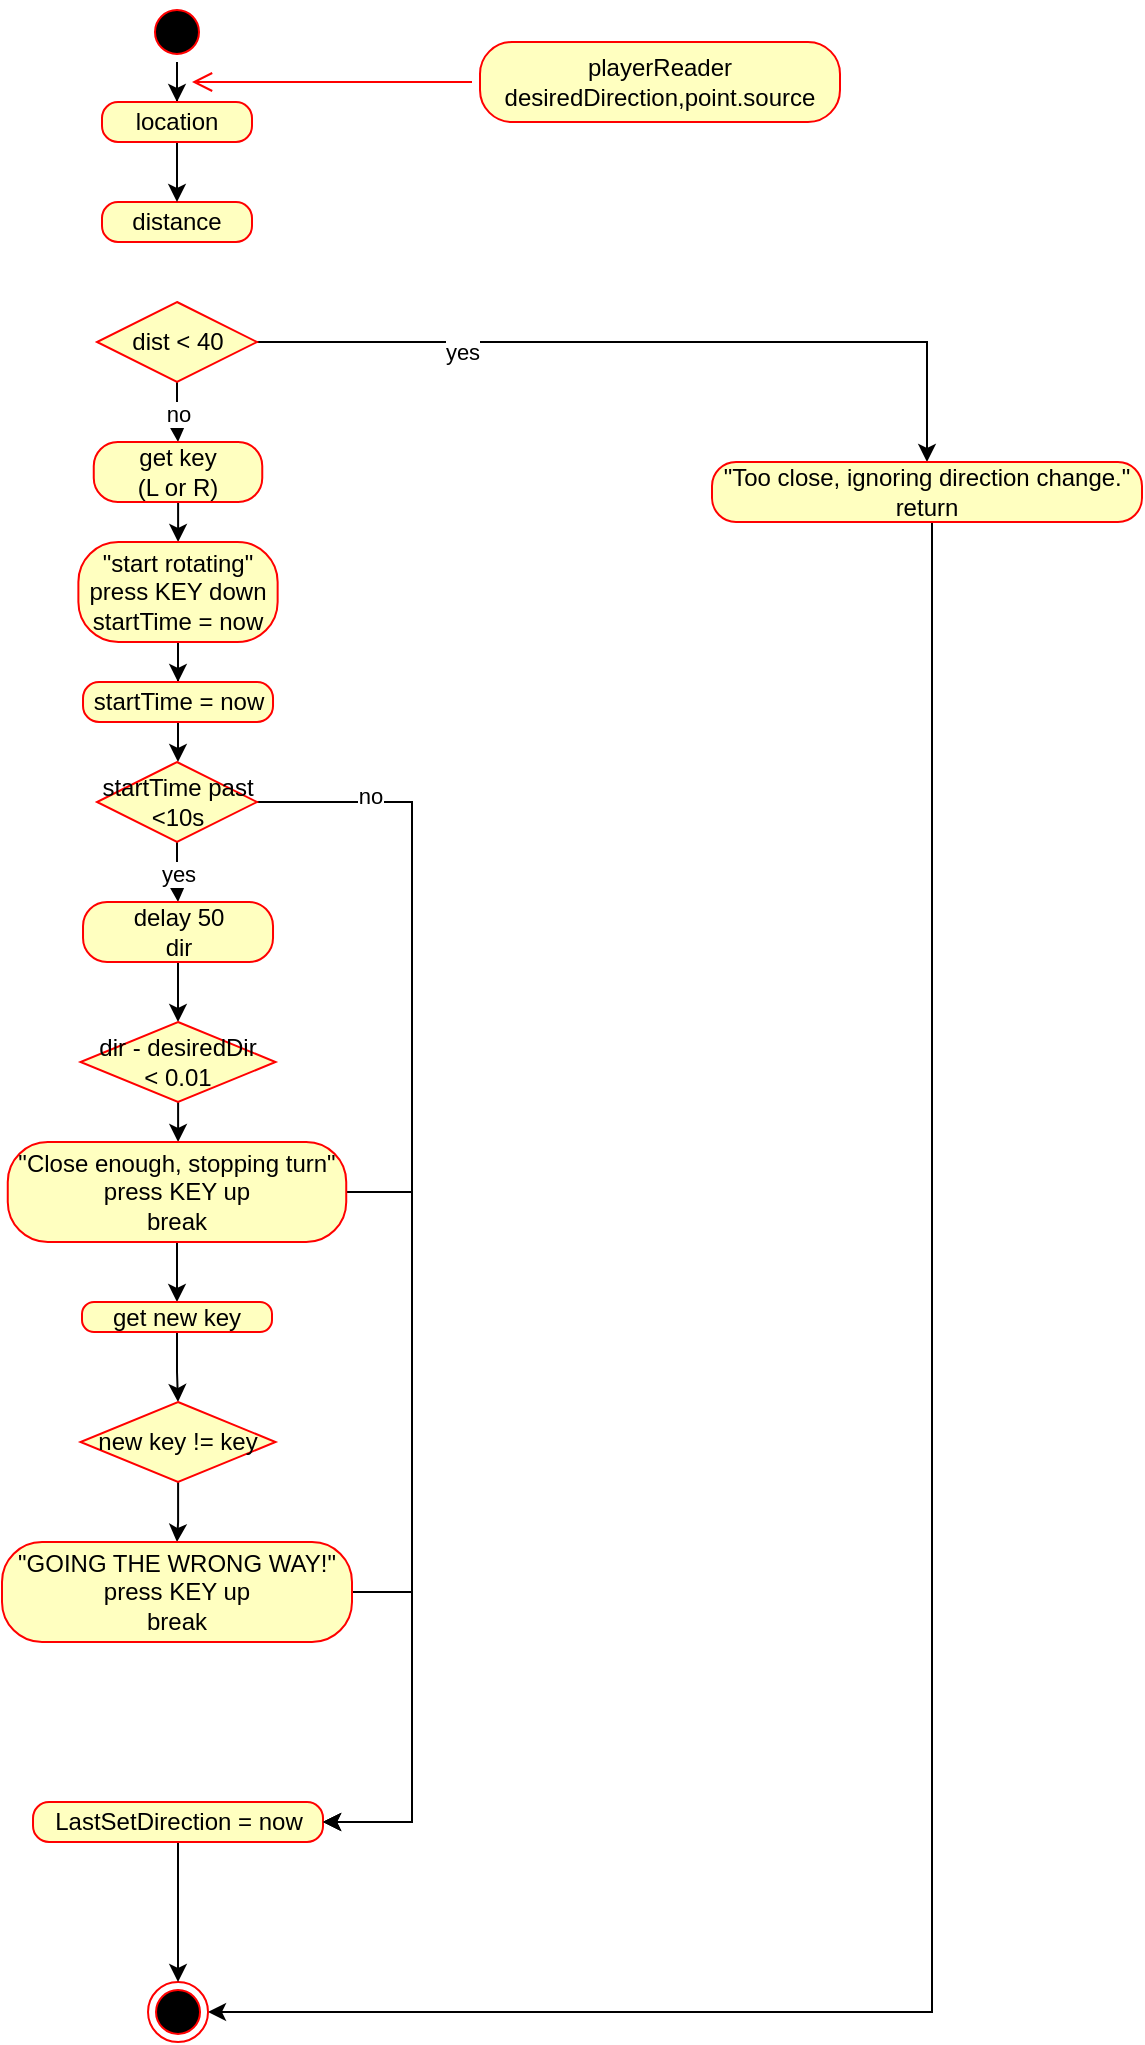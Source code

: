 <mxfile version="20.0.4" type="github">
  <diagram id="qrtG3hwGOShA4KVsi11Z" name="Page-1">
    <mxGraphModel dx="1422" dy="762" grid="1" gridSize="10" guides="1" tooltips="1" connect="1" arrows="1" fold="1" page="1" pageScale="1" pageWidth="827" pageHeight="1169" math="0" shadow="0">
      <root>
        <mxCell id="0" />
        <mxCell id="1" parent="0" />
        <mxCell id="HcTz2RYLxIW4MXgdcsjW-10" value="" style="edgeStyle=orthogonalEdgeStyle;rounded=0;orthogonalLoop=1;jettySize=auto;html=1;" edge="1" parent="1" source="HcTz2RYLxIW4MXgdcsjW-1" target="HcTz2RYLxIW4MXgdcsjW-3">
          <mxGeometry relative="1" as="geometry" />
        </mxCell>
        <mxCell id="HcTz2RYLxIW4MXgdcsjW-1" value="" style="ellipse;html=1;shape=startState;fillColor=#000000;strokeColor=#ff0000;" vertex="1" parent="1">
          <mxGeometry x="157.5" y="90" width="30" height="30" as="geometry" />
        </mxCell>
        <mxCell id="HcTz2RYLxIW4MXgdcsjW-5" value="playerReader&lt;br&gt;desiredDirection,point.source" style="rounded=1;whiteSpace=wrap;html=1;arcSize=40;fontColor=#000000;fillColor=#ffffc0;strokeColor=#ff0000;" vertex="1" parent="1">
          <mxGeometry x="324" y="110" width="180" height="40" as="geometry" />
        </mxCell>
        <mxCell id="HcTz2RYLxIW4MXgdcsjW-8" value="distance" style="rounded=1;whiteSpace=wrap;html=1;arcSize=40;fontColor=#000000;fillColor=#ffffc0;strokeColor=#ff0000;" vertex="1" parent="1">
          <mxGeometry x="135" y="190" width="75" height="20" as="geometry" />
        </mxCell>
        <mxCell id="HcTz2RYLxIW4MXgdcsjW-11" value="" style="edgeStyle=orthogonalEdgeStyle;rounded=0;orthogonalLoop=1;jettySize=auto;html=1;" edge="1" parent="1" source="HcTz2RYLxIW4MXgdcsjW-3" target="HcTz2RYLxIW4MXgdcsjW-8">
          <mxGeometry relative="1" as="geometry" />
        </mxCell>
        <mxCell id="HcTz2RYLxIW4MXgdcsjW-3" value="location&lt;br&gt;" style="rounded=1;whiteSpace=wrap;html=1;arcSize=40;fontColor=#000000;fillColor=#ffffc0;strokeColor=#ff0000;" vertex="1" parent="1">
          <mxGeometry x="135" y="140" width="75" height="20" as="geometry" />
        </mxCell>
        <mxCell id="HcTz2RYLxIW4MXgdcsjW-19" style="edgeStyle=orthogonalEdgeStyle;rounded=0;orthogonalLoop=1;jettySize=auto;html=1;" edge="1" parent="1" source="HcTz2RYLxIW4MXgdcsjW-12" target="HcTz2RYLxIW4MXgdcsjW-15">
          <mxGeometry relative="1" as="geometry" />
        </mxCell>
        <mxCell id="HcTz2RYLxIW4MXgdcsjW-20" value="yes" style="edgeLabel;html=1;align=center;verticalAlign=middle;resizable=0;points=[];" vertex="1" connectable="0" parent="HcTz2RYLxIW4MXgdcsjW-19">
          <mxGeometry x="-0.484" y="-5" relative="1" as="geometry">
            <mxPoint as="offset" />
          </mxGeometry>
        </mxCell>
        <mxCell id="HcTz2RYLxIW4MXgdcsjW-24" value="no" style="edgeStyle=orthogonalEdgeStyle;rounded=0;orthogonalLoop=1;jettySize=auto;html=1;entryX=0.5;entryY=0;entryDx=0;entryDy=0;" edge="1" parent="1" source="HcTz2RYLxIW4MXgdcsjW-12" target="HcTz2RYLxIW4MXgdcsjW-22">
          <mxGeometry relative="1" as="geometry" />
        </mxCell>
        <mxCell id="HcTz2RYLxIW4MXgdcsjW-12" value="dist &amp;lt; 40" style="rhombus;whiteSpace=wrap;html=1;fillColor=#ffffc0;strokeColor=#ff0000;" vertex="1" parent="1">
          <mxGeometry x="132.5" y="240" width="80" height="40" as="geometry" />
        </mxCell>
        <mxCell id="HcTz2RYLxIW4MXgdcsjW-21" style="edgeStyle=orthogonalEdgeStyle;rounded=0;orthogonalLoop=1;jettySize=auto;html=1;entryX=1;entryY=0.5;entryDx=0;entryDy=0;" edge="1" parent="1" source="HcTz2RYLxIW4MXgdcsjW-15" target="HcTz2RYLxIW4MXgdcsjW-18">
          <mxGeometry relative="1" as="geometry">
            <Array as="points">
              <mxPoint x="550" y="1095" />
            </Array>
          </mxGeometry>
        </mxCell>
        <mxCell id="HcTz2RYLxIW4MXgdcsjW-15" value="&quot;Too close, ignoring direction change.&quot;&lt;br&gt;return" style="rounded=1;whiteSpace=wrap;html=1;arcSize=40;fontColor=#000000;fillColor=#ffffc0;strokeColor=#ff0000;" vertex="1" parent="1">
          <mxGeometry x="440" y="320" width="215" height="30" as="geometry" />
        </mxCell>
        <mxCell id="HcTz2RYLxIW4MXgdcsjW-18" value="" style="ellipse;html=1;shape=endState;fillColor=#000000;strokeColor=#ff0000;" vertex="1" parent="1">
          <mxGeometry x="158.01" y="1080" width="30" height="30" as="geometry" />
        </mxCell>
        <mxCell id="HcTz2RYLxIW4MXgdcsjW-25" value="" style="edgeStyle=orthogonalEdgeStyle;rounded=0;orthogonalLoop=1;jettySize=auto;html=1;" edge="1" parent="1" source="HcTz2RYLxIW4MXgdcsjW-22" target="HcTz2RYLxIW4MXgdcsjW-23">
          <mxGeometry relative="1" as="geometry" />
        </mxCell>
        <mxCell id="HcTz2RYLxIW4MXgdcsjW-22" value="get key&lt;br&gt;(L or R)" style="rounded=1;whiteSpace=wrap;html=1;arcSize=40;fontColor=#000000;fillColor=#ffffc0;strokeColor=#ff0000;" vertex="1" parent="1">
          <mxGeometry x="130.88" y="310" width="84.25" height="30" as="geometry" />
        </mxCell>
        <mxCell id="HcTz2RYLxIW4MXgdcsjW-32" value="" style="edgeStyle=orthogonalEdgeStyle;rounded=0;orthogonalLoop=1;jettySize=auto;html=1;entryX=0.5;entryY=0;entryDx=0;entryDy=0;" edge="1" parent="1" source="HcTz2RYLxIW4MXgdcsjW-23" target="HcTz2RYLxIW4MXgdcsjW-27">
          <mxGeometry relative="1" as="geometry" />
        </mxCell>
        <mxCell id="HcTz2RYLxIW4MXgdcsjW-23" value="&quot;start rotating&quot;&lt;br&gt;press KEY down&lt;br&gt;&lt;span style=&quot;text-align: left;&quot;&gt;startTime = now&lt;/span&gt;" style="rounded=1;whiteSpace=wrap;html=1;arcSize=40;fontColor=#000000;fillColor=#ffffc0;strokeColor=#ff0000;" vertex="1" parent="1">
          <mxGeometry x="123.19" y="360" width="99.63" height="50" as="geometry" />
        </mxCell>
        <mxCell id="HcTz2RYLxIW4MXgdcsjW-33" value="" style="edgeStyle=orthogonalEdgeStyle;rounded=0;orthogonalLoop=1;jettySize=auto;html=1;" edge="1" parent="1" source="HcTz2RYLxIW4MXgdcsjW-27" target="HcTz2RYLxIW4MXgdcsjW-28">
          <mxGeometry relative="1" as="geometry" />
        </mxCell>
        <mxCell id="HcTz2RYLxIW4MXgdcsjW-27" value="&lt;span style=&quot;text-align: left;&quot;&gt;startTime = now&lt;/span&gt;" style="rounded=1;whiteSpace=wrap;html=1;arcSize=40;fontColor=#000000;fillColor=#ffffc0;strokeColor=#ff0000;" vertex="1" parent="1">
          <mxGeometry x="125.51" y="430" width="95" height="20" as="geometry" />
        </mxCell>
        <mxCell id="HcTz2RYLxIW4MXgdcsjW-34" value="" style="edgeStyle=orthogonalEdgeStyle;rounded=0;orthogonalLoop=1;jettySize=auto;html=1;exitX=1;exitY=0.5;exitDx=0;exitDy=0;" edge="1" parent="1" source="HcTz2RYLxIW4MXgdcsjW-28" target="HcTz2RYLxIW4MXgdcsjW-30">
          <mxGeometry relative="1" as="geometry">
            <Array as="points">
              <mxPoint x="290" y="490" />
              <mxPoint x="290" y="1000" />
            </Array>
          </mxGeometry>
        </mxCell>
        <mxCell id="HcTz2RYLxIW4MXgdcsjW-35" value="no" style="edgeLabel;html=1;align=center;verticalAlign=middle;resizable=0;points=[];" vertex="1" connectable="0" parent="HcTz2RYLxIW4MXgdcsjW-34">
          <mxGeometry x="-0.823" y="3" relative="1" as="geometry">
            <mxPoint as="offset" />
          </mxGeometry>
        </mxCell>
        <mxCell id="HcTz2RYLxIW4MXgdcsjW-41" value="yes" style="edgeStyle=orthogonalEdgeStyle;rounded=0;orthogonalLoop=1;jettySize=auto;html=1;entryX=0.5;entryY=0;entryDx=0;entryDy=0;" edge="1" parent="1" source="HcTz2RYLxIW4MXgdcsjW-28" target="HcTz2RYLxIW4MXgdcsjW-36">
          <mxGeometry relative="1" as="geometry" />
        </mxCell>
        <mxCell id="HcTz2RYLxIW4MXgdcsjW-28" value="startTime past &amp;lt;10s" style="rhombus;whiteSpace=wrap;html=1;fillColor=#ffffc0;strokeColor=#ff0000;" vertex="1" parent="1">
          <mxGeometry x="132.5" y="470" width="80" height="40" as="geometry" />
        </mxCell>
        <mxCell id="HcTz2RYLxIW4MXgdcsjW-56" style="edgeStyle=orthogonalEdgeStyle;rounded=0;orthogonalLoop=1;jettySize=auto;html=1;entryX=0.5;entryY=0;entryDx=0;entryDy=0;" edge="1" parent="1" source="HcTz2RYLxIW4MXgdcsjW-30" target="HcTz2RYLxIW4MXgdcsjW-18">
          <mxGeometry relative="1" as="geometry" />
        </mxCell>
        <mxCell id="HcTz2RYLxIW4MXgdcsjW-30" value="&lt;span style=&quot;text-align: left;&quot;&gt;LastSetDirection = now&lt;/span&gt;" style="rounded=1;whiteSpace=wrap;html=1;arcSize=40;fontColor=#000000;fillColor=#ffffc0;strokeColor=#ff0000;" vertex="1" parent="1">
          <mxGeometry x="100.51" y="990" width="145" height="20" as="geometry" />
        </mxCell>
        <mxCell id="HcTz2RYLxIW4MXgdcsjW-42" value="" style="edgeStyle=orthogonalEdgeStyle;rounded=0;orthogonalLoop=1;jettySize=auto;html=1;entryX=0.5;entryY=0;entryDx=0;entryDy=0;" edge="1" parent="1" source="HcTz2RYLxIW4MXgdcsjW-36" target="HcTz2RYLxIW4MXgdcsjW-37">
          <mxGeometry relative="1" as="geometry" />
        </mxCell>
        <mxCell id="HcTz2RYLxIW4MXgdcsjW-36" value="&lt;span style=&quot;text-align: left;&quot;&gt;delay 50&lt;br&gt;dir&lt;br&gt;&lt;/span&gt;" style="rounded=1;whiteSpace=wrap;html=1;arcSize=40;fontColor=#000000;fillColor=#ffffc0;strokeColor=#ff0000;" vertex="1" parent="1">
          <mxGeometry x="125.51" y="540" width="95" height="30" as="geometry" />
        </mxCell>
        <mxCell id="HcTz2RYLxIW4MXgdcsjW-45" value="" style="edgeStyle=orthogonalEdgeStyle;rounded=0;orthogonalLoop=1;jettySize=auto;html=1;entryX=0.5;entryY=0;entryDx=0;entryDy=0;" edge="1" parent="1" source="HcTz2RYLxIW4MXgdcsjW-37" target="HcTz2RYLxIW4MXgdcsjW-39">
          <mxGeometry relative="1" as="geometry" />
        </mxCell>
        <mxCell id="HcTz2RYLxIW4MXgdcsjW-37" value="dir - desiredDir&lt;br&gt;&amp;lt; 0.01" style="rhombus;whiteSpace=wrap;html=1;fillColor=#ffffc0;strokeColor=#ff0000;" vertex="1" parent="1">
          <mxGeometry x="124.26" y="600" width="97.5" height="40" as="geometry" />
        </mxCell>
        <mxCell id="HcTz2RYLxIW4MXgdcsjW-43" value="" style="edgeStyle=orthogonalEdgeStyle;rounded=0;orthogonalLoop=1;jettySize=auto;html=1;entryX=1;entryY=0.5;entryDx=0;entryDy=0;" edge="1" parent="1" source="HcTz2RYLxIW4MXgdcsjW-39" target="HcTz2RYLxIW4MXgdcsjW-30">
          <mxGeometry relative="1" as="geometry">
            <Array as="points">
              <mxPoint x="290" y="685" />
              <mxPoint x="290" y="1000" />
            </Array>
          </mxGeometry>
        </mxCell>
        <mxCell id="HcTz2RYLxIW4MXgdcsjW-49" style="edgeStyle=orthogonalEdgeStyle;rounded=0;orthogonalLoop=1;jettySize=auto;html=1;entryX=0.5;entryY=0;entryDx=0;entryDy=0;" edge="1" parent="1" source="HcTz2RYLxIW4MXgdcsjW-39" target="HcTz2RYLxIW4MXgdcsjW-44">
          <mxGeometry relative="1" as="geometry" />
        </mxCell>
        <mxCell id="HcTz2RYLxIW4MXgdcsjW-39" value="&lt;span style=&quot;text-align: left;&quot;&gt;&quot;&lt;/span&gt;&lt;span style=&quot;text-align: left;&quot;&gt;Close enough, stopping turn&lt;/span&gt;&lt;span style=&quot;text-align: left;&quot;&gt;&quot;&lt;br&gt;press KEY up&lt;br&gt;break&lt;br&gt;&lt;/span&gt;" style="rounded=1;whiteSpace=wrap;html=1;arcSize=40;fontColor=#000000;fillColor=#ffffc0;strokeColor=#ff0000;" vertex="1" parent="1">
          <mxGeometry x="87.88" y="660" width="169.24" height="50" as="geometry" />
        </mxCell>
        <mxCell id="HcTz2RYLxIW4MXgdcsjW-51" style="edgeStyle=orthogonalEdgeStyle;rounded=0;orthogonalLoop=1;jettySize=auto;html=1;entryX=0.5;entryY=0;entryDx=0;entryDy=0;" edge="1" parent="1" source="HcTz2RYLxIW4MXgdcsjW-44" target="HcTz2RYLxIW4MXgdcsjW-47">
          <mxGeometry relative="1" as="geometry" />
        </mxCell>
        <mxCell id="HcTz2RYLxIW4MXgdcsjW-44" value="&lt;span style=&quot;text-align: left;&quot;&gt;get new key&lt;br&gt;&lt;/span&gt;" style="rounded=1;whiteSpace=wrap;html=1;arcSize=40;fontColor=#000000;fillColor=#ffffc0;strokeColor=#ff0000;" vertex="1" parent="1">
          <mxGeometry x="125" y="740" width="95" height="15" as="geometry" />
        </mxCell>
        <mxCell id="HcTz2RYLxIW4MXgdcsjW-53" style="edgeStyle=orthogonalEdgeStyle;rounded=0;orthogonalLoop=1;jettySize=auto;html=1;" edge="1" parent="1" source="HcTz2RYLxIW4MXgdcsjW-47" target="HcTz2RYLxIW4MXgdcsjW-52">
          <mxGeometry relative="1" as="geometry" />
        </mxCell>
        <mxCell id="HcTz2RYLxIW4MXgdcsjW-47" value="&lt;span style=&quot;text-align: left;&quot;&gt;new key != key&lt;/span&gt;" style="rhombus;whiteSpace=wrap;html=1;fillColor=#ffffc0;strokeColor=#ff0000;" vertex="1" parent="1">
          <mxGeometry x="124.26" y="790" width="97.5" height="40" as="geometry" />
        </mxCell>
        <mxCell id="HcTz2RYLxIW4MXgdcsjW-54" style="edgeStyle=orthogonalEdgeStyle;rounded=0;orthogonalLoop=1;jettySize=auto;html=1;entryX=1;entryY=0.5;entryDx=0;entryDy=0;" edge="1" parent="1" source="HcTz2RYLxIW4MXgdcsjW-52" target="HcTz2RYLxIW4MXgdcsjW-30">
          <mxGeometry relative="1" as="geometry">
            <mxPoint x="210" y="1030" as="targetPoint" />
            <Array as="points">
              <mxPoint x="290" y="885" />
              <mxPoint x="290" y="1000" />
            </Array>
          </mxGeometry>
        </mxCell>
        <mxCell id="HcTz2RYLxIW4MXgdcsjW-52" value="&lt;span style=&quot;text-align: left;&quot;&gt;&quot;GOING THE WRONG WAY!&quot;&lt;br&gt;&lt;/span&gt;&lt;span style=&quot;text-align: left;&quot;&gt;press KEY up&lt;br&gt;&lt;/span&gt;&lt;span style=&quot;text-align: left;&quot;&gt;break&lt;br&gt;&lt;/span&gt;" style="rounded=1;whiteSpace=wrap;html=1;arcSize=40;fontColor=#000000;fillColor=#ffffc0;strokeColor=#ff0000;" vertex="1" parent="1">
          <mxGeometry x="85" y="860" width="175" height="50" as="geometry" />
        </mxCell>
        <mxCell id="HcTz2RYLxIW4MXgdcsjW-59" value="" style="edgeStyle=orthogonalEdgeStyle;html=1;verticalAlign=bottom;endArrow=open;endSize=8;strokeColor=#ff0000;rounded=0;" edge="1" parent="1">
          <mxGeometry relative="1" as="geometry">
            <mxPoint x="180" y="130" as="targetPoint" />
            <mxPoint x="320" y="130" as="sourcePoint" />
          </mxGeometry>
        </mxCell>
      </root>
    </mxGraphModel>
  </diagram>
</mxfile>
